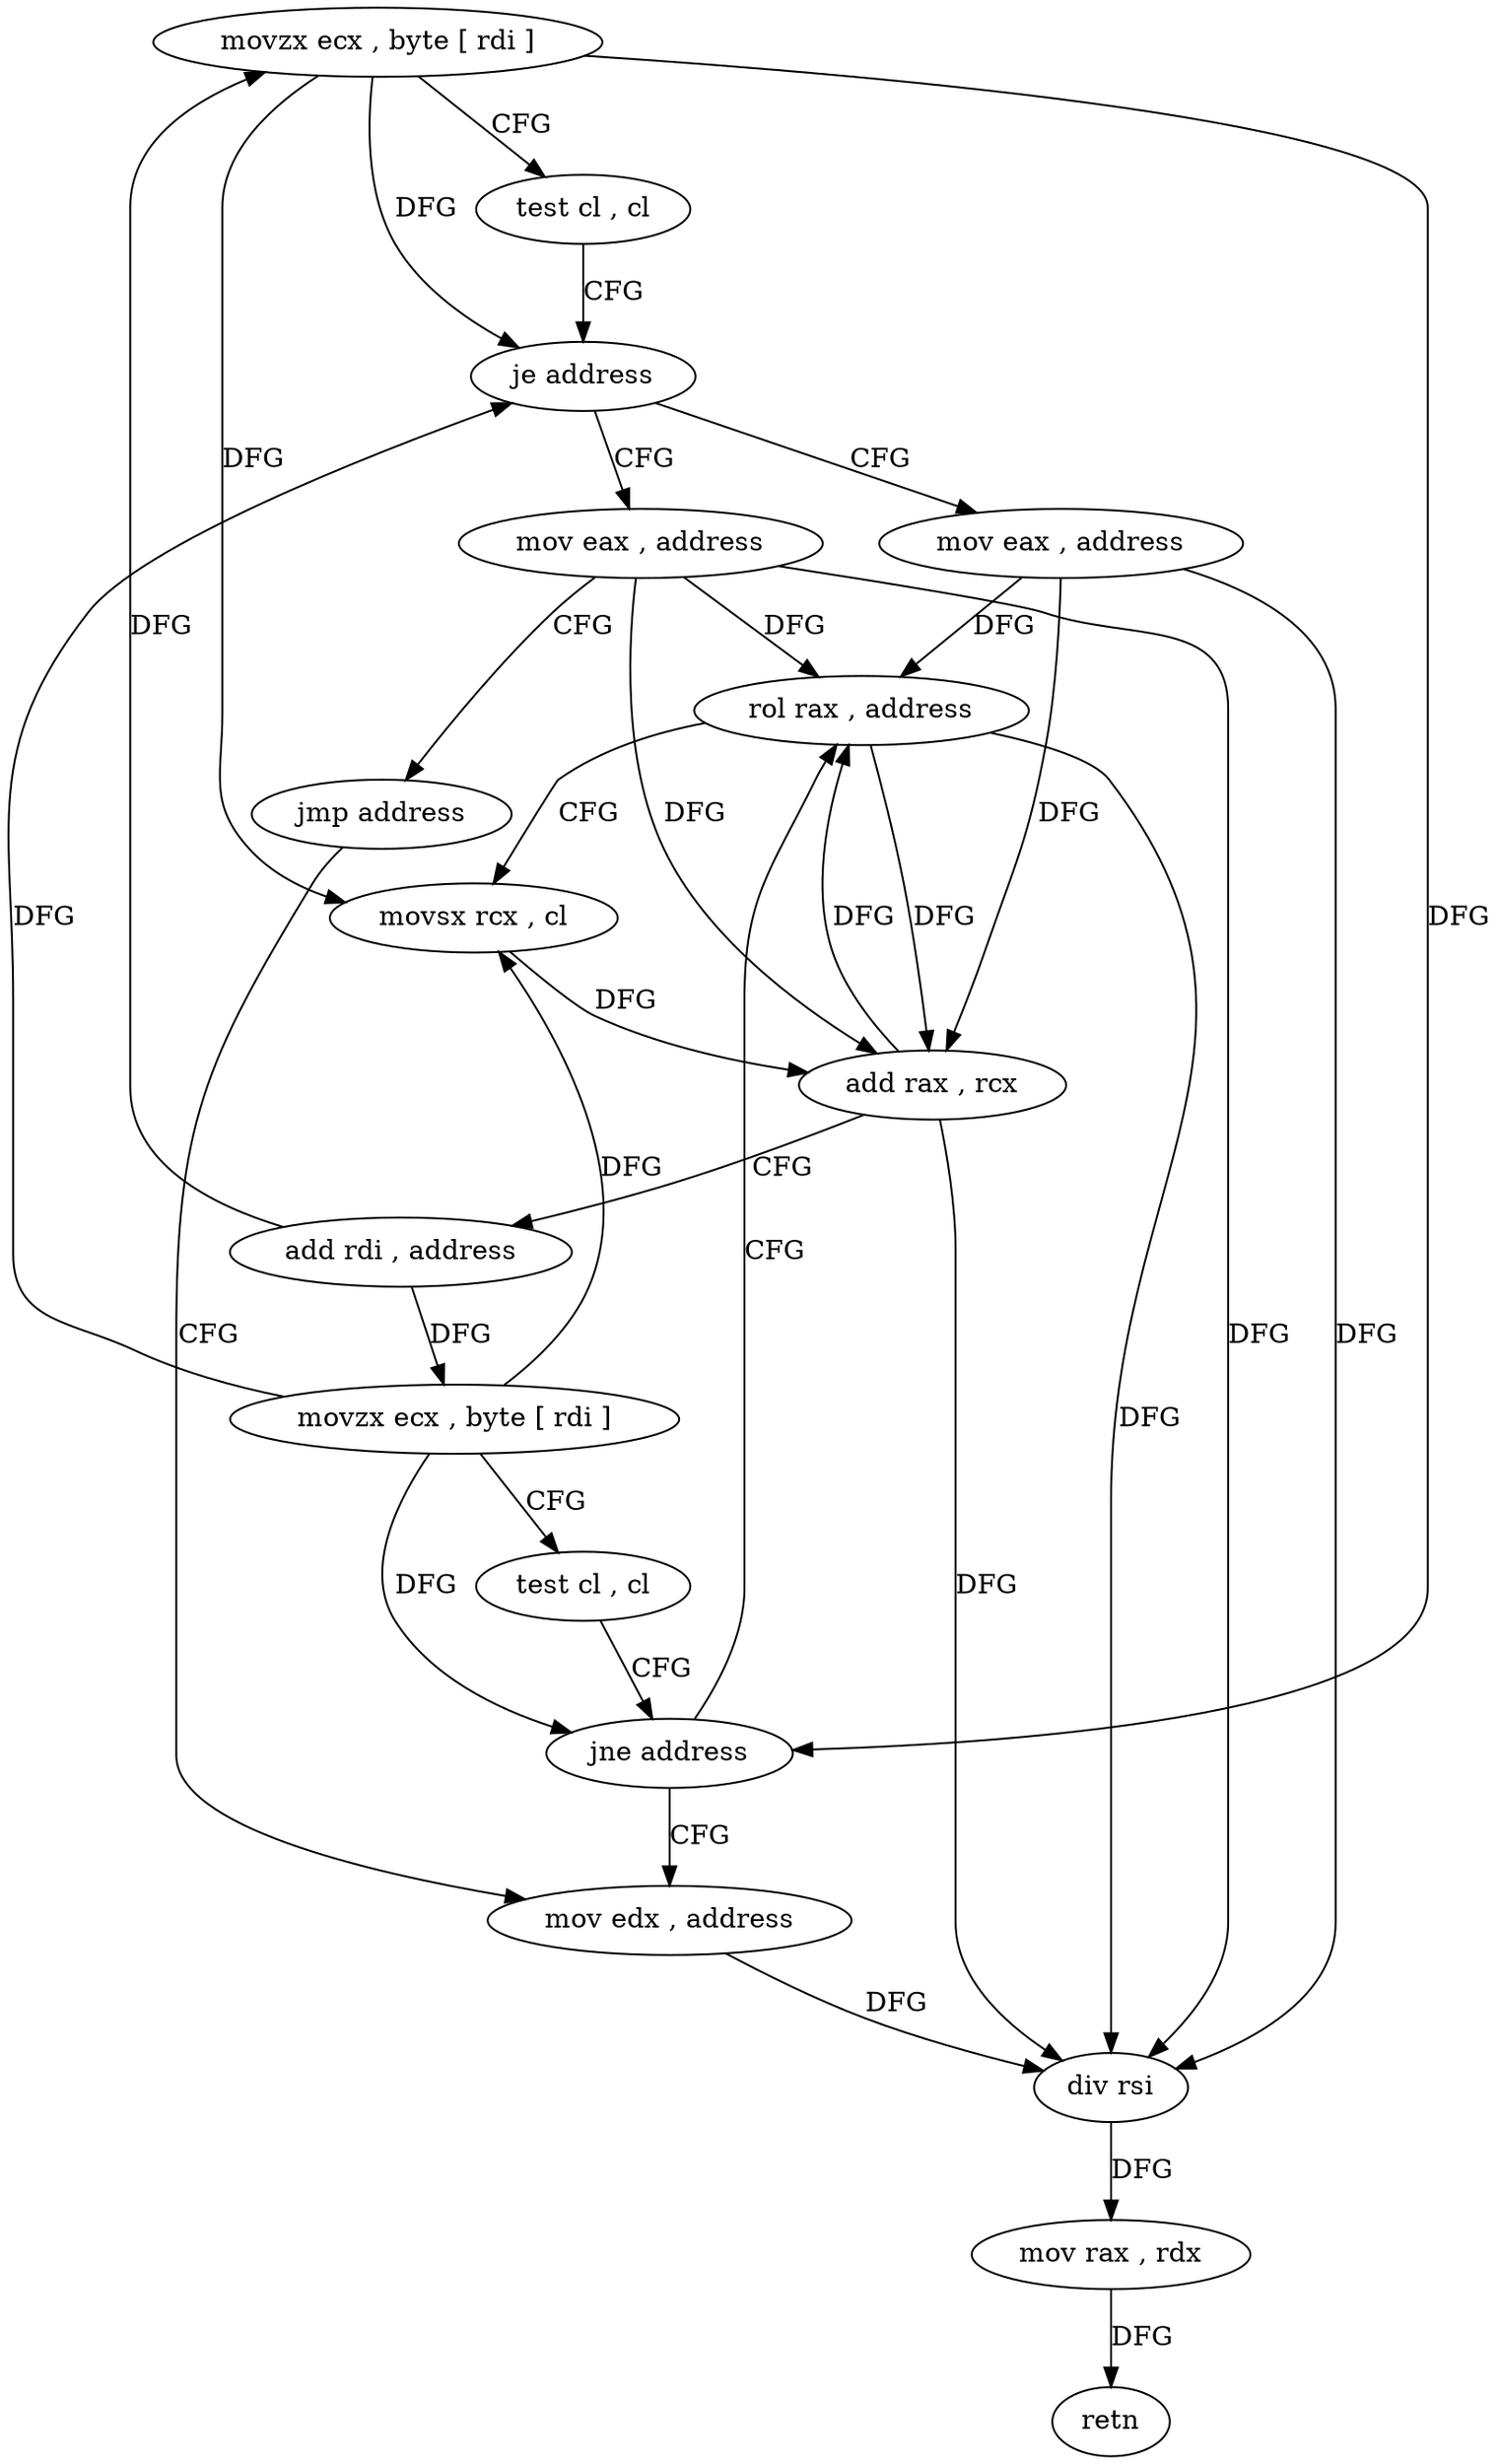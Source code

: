 digraph "func" {
"181965" [label = "movzx ecx , byte [ rdi ]" ]
"181968" [label = "test cl , cl" ]
"181970" [label = "je address" ]
"182011" [label = "mov eax , address" ]
"181972" [label = "mov eax , address" ]
"182016" [label = "jmp address" ]
"181999" [label = "mov edx , address" ]
"181977" [label = "rol rax , address" ]
"182004" [label = "div rsi" ]
"182007" [label = "mov rax , rdx" ]
"182010" [label = "retn" ]
"181981" [label = "movsx rcx , cl" ]
"181985" [label = "add rax , rcx" ]
"181988" [label = "add rdi , address" ]
"181992" [label = "movzx ecx , byte [ rdi ]" ]
"181995" [label = "test cl , cl" ]
"181997" [label = "jne address" ]
"181965" -> "181968" [ label = "CFG" ]
"181965" -> "181970" [ label = "DFG" ]
"181965" -> "181981" [ label = "DFG" ]
"181965" -> "181997" [ label = "DFG" ]
"181968" -> "181970" [ label = "CFG" ]
"181970" -> "182011" [ label = "CFG" ]
"181970" -> "181972" [ label = "CFG" ]
"182011" -> "182016" [ label = "CFG" ]
"182011" -> "182004" [ label = "DFG" ]
"182011" -> "181977" [ label = "DFG" ]
"182011" -> "181985" [ label = "DFG" ]
"181972" -> "181977" [ label = "DFG" ]
"181972" -> "182004" [ label = "DFG" ]
"181972" -> "181985" [ label = "DFG" ]
"182016" -> "181999" [ label = "CFG" ]
"181999" -> "182004" [ label = "DFG" ]
"181977" -> "181981" [ label = "CFG" ]
"181977" -> "182004" [ label = "DFG" ]
"181977" -> "181985" [ label = "DFG" ]
"182004" -> "182007" [ label = "DFG" ]
"182007" -> "182010" [ label = "DFG" ]
"181981" -> "181985" [ label = "DFG" ]
"181985" -> "181988" [ label = "CFG" ]
"181985" -> "181977" [ label = "DFG" ]
"181985" -> "182004" [ label = "DFG" ]
"181988" -> "181992" [ label = "DFG" ]
"181988" -> "181965" [ label = "DFG" ]
"181992" -> "181995" [ label = "CFG" ]
"181992" -> "181970" [ label = "DFG" ]
"181992" -> "181981" [ label = "DFG" ]
"181992" -> "181997" [ label = "DFG" ]
"181995" -> "181997" [ label = "CFG" ]
"181997" -> "181977" [ label = "CFG" ]
"181997" -> "181999" [ label = "CFG" ]
}
